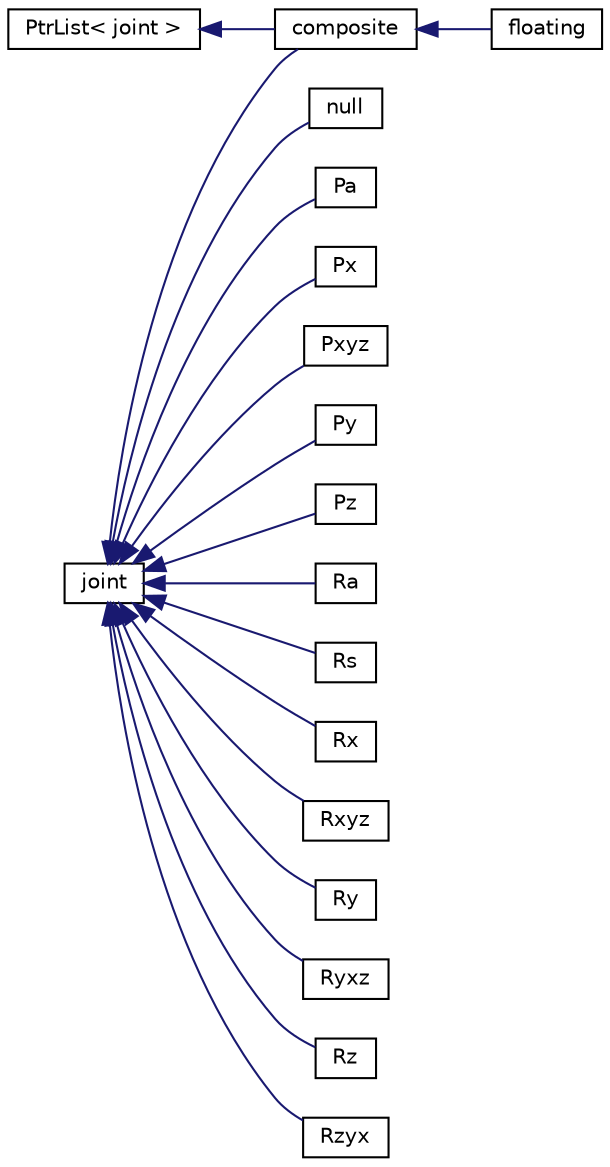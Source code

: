 digraph "Graphical Class Hierarchy"
{
  bgcolor="transparent";
  edge [fontname="Helvetica",fontsize="10",labelfontname="Helvetica",labelfontsize="10"];
  node [fontname="Helvetica",fontsize="10",shape=record];
  rankdir="LR";
  Node1 [label="joint",height=0.2,width=0.4,color="black",URL="$a01243.html",tooltip="Abstract base-class for all rigid-body joints. "];
  Node1 -> Node2 [dir="back",color="midnightblue",fontsize="10",style="solid",fontname="Helvetica"];
  Node2 [label="composite",height=0.2,width=0.4,color="black",URL="$a00331.html",tooltip="Prismatic joint for translation along the specified arbitrary axis. "];
  Node2 -> Node3 [dir="back",color="midnightblue",fontsize="10",style="solid",fontname="Helvetica"];
  Node3 [label="floating",height=0.2,width=0.4,color="black",URL="$a00853.html",tooltip="Prismatic joint for translation along the specified arbitrary axis. "];
  Node1 -> Node4 [dir="back",color="midnightblue",fontsize="10",style="solid",fontname="Helvetica"];
  Node4 [label="null",height=0.2,width=0.4,color="black",URL="$a01709.html",tooltip="Null joint for the root-body. "];
  Node1 -> Node5 [dir="back",color="midnightblue",fontsize="10",style="solid",fontname="Helvetica"];
  Node5 [label="Pa",height=0.2,width=0.4,color="black",URL="$a01793.html",tooltip="Prismatic joint for translation along the specified arbitrary axis. "];
  Node1 -> Node6 [dir="back",color="midnightblue",fontsize="10",style="solid",fontname="Helvetica"];
  Node6 [label="Px",height=0.2,width=0.4,color="black",URL="$a02080.html",tooltip="Prismatic joint for translation along the x-axis. "];
  Node1 -> Node7 [dir="back",color="midnightblue",fontsize="10",style="solid",fontname="Helvetica"];
  Node7 [label="Pxyz",height=0.2,width=0.4,color="black",URL="$a02081.html",tooltip="Prismatic joint for translation in the x/y/z directions. "];
  Node1 -> Node8 [dir="back",color="midnightblue",fontsize="10",style="solid",fontname="Helvetica"];
  Node8 [label="Py",height=0.2,width=0.4,color="black",URL="$a02082.html",tooltip="Prismatic joint for translation along the y-axis. "];
  Node1 -> Node9 [dir="back",color="midnightblue",fontsize="10",style="solid",fontname="Helvetica"];
  Node9 [label="Pz",height=0.2,width=0.4,color="black",URL="$a02089.html",tooltip="Prismatic joint for translation along the x-axis. "];
  Node1 -> Node10 [dir="back",color="midnightblue",fontsize="10",style="solid",fontname="Helvetica"];
  Node10 [label="Ra",height=0.2,width=0.4,color="black",URL="$a02101.html",tooltip="Revolute joint for rotation about the specified arbitrary axis. "];
  Node1 -> Node11 [dir="back",color="midnightblue",fontsize="10",style="solid",fontname="Helvetica"];
  Node11 [label="Rs",height=0.2,width=0.4,color="black",URL="$a02278.html",tooltip="Spherical joint for rotation about the x/y/z-axes using a quaternion (Euler parameters) to avoid gimb..."];
  Node1 -> Node12 [dir="back",color="midnightblue",fontsize="10",style="solid",fontname="Helvetica"];
  Node12 [label="Rx",height=0.2,width=0.4,color="black",URL="$a02279.html",tooltip="Revolute joint for rotation about the x-axis. "];
  Node1 -> Node13 [dir="back",color="midnightblue",fontsize="10",style="solid",fontname="Helvetica"];
  Node13 [label="Rxyz",height=0.2,width=0.4,color="black",URL="$a02280.html",tooltip="Spherical joint for rotation about the x/y/z-axes using Euler-angles in the order x..."];
  Node1 -> Node14 [dir="back",color="midnightblue",fontsize="10",style="solid",fontname="Helvetica"];
  Node14 [label="Ry",height=0.2,width=0.4,color="black",URL="$a02281.html",tooltip="Revolute joint for rotation about the y-axis. "];
  Node1 -> Node15 [dir="back",color="midnightblue",fontsize="10",style="solid",fontname="Helvetica"];
  Node15 [label="Ryxz",height=0.2,width=0.4,color="black",URL="$a02282.html",tooltip="Spherical joint for rotation about the x/y/z-axes using Euler-angles in the order y..."];
  Node1 -> Node16 [dir="back",color="midnightblue",fontsize="10",style="solid",fontname="Helvetica"];
  Node16 [label="Rz",height=0.2,width=0.4,color="black",URL="$a02283.html",tooltip="Revolute joint for rotation about the z-axis. "];
  Node1 -> Node17 [dir="back",color="midnightblue",fontsize="10",style="solid",fontname="Helvetica"];
  Node17 [label="Rzyx",height=0.2,width=0.4,color="black",URL="$a02284.html",tooltip="Spherical joint for rotation about the x/y/z-axes using Euler-angles in the order z..."];
  Node18 [label="PtrList\< joint \>",height=0.2,width=0.4,color="black",URL="$a02072.html"];
  Node18 -> Node2 [dir="back",color="midnightblue",fontsize="10",style="solid",fontname="Helvetica"];
}

